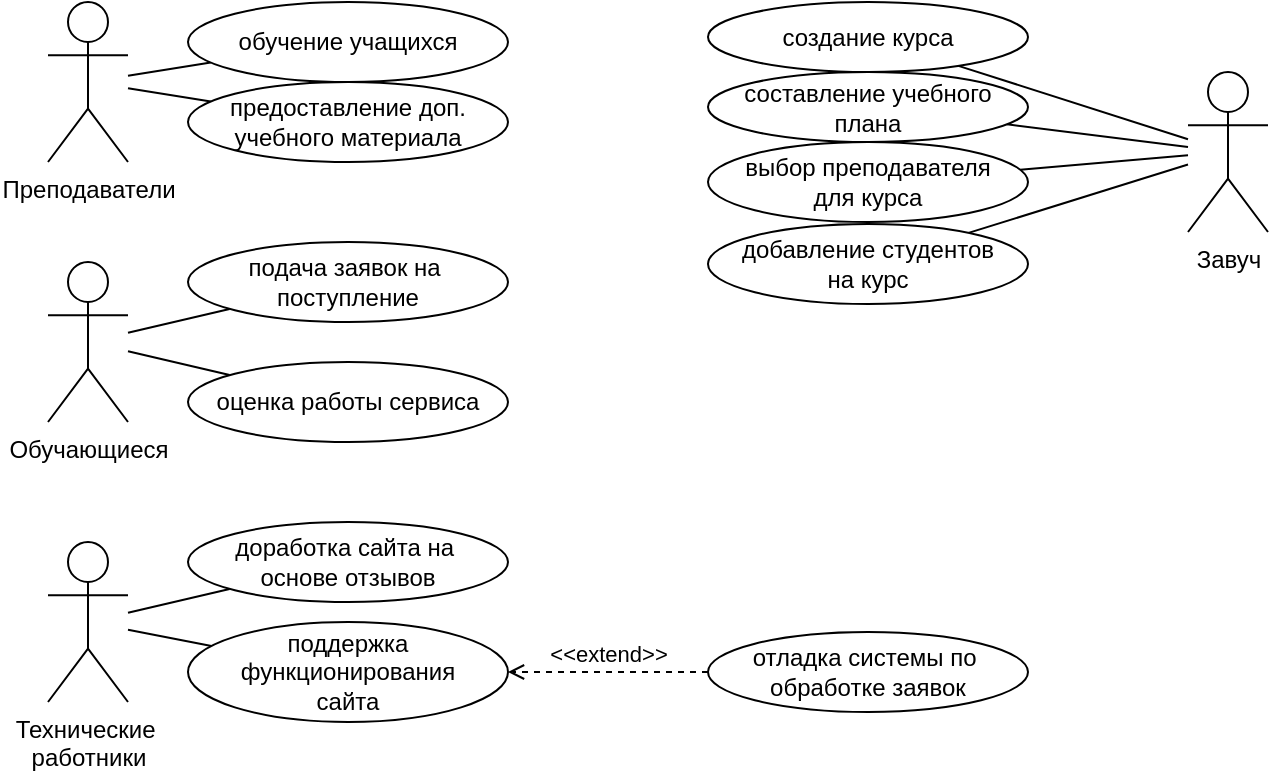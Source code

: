<mxfile version="15.3.0" type="github">
  <diagram id="e25jnOVaxKvHYC8yiLxX" name="Page-1">
    <mxGraphModel dx="865" dy="413" grid="1" gridSize="10" guides="1" tooltips="1" connect="1" arrows="1" fold="1" page="1" pageScale="1" pageWidth="827" pageHeight="1169" math="0" shadow="0">
      <root>
        <mxCell id="0" />
        <mxCell id="1" parent="0" />
        <mxCell id="fZhwSwcIy2WnvR9DnaSz-1" value="Преподаватели" style="shape=umlActor;verticalLabelPosition=bottom;verticalAlign=top;html=1;outlineConnect=0;" parent="1" vertex="1">
          <mxGeometry x="160" y="50" width="40" height="80" as="geometry" />
        </mxCell>
        <mxCell id="fZhwSwcIy2WnvR9DnaSz-2" value="Обучающиеся" style="shape=umlActor;verticalLabelPosition=bottom;verticalAlign=top;html=1;outlineConnect=0;" parent="1" vertex="1">
          <mxGeometry x="160" y="180" width="40" height="80" as="geometry" />
        </mxCell>
        <mxCell id="fZhwSwcIy2WnvR9DnaSz-3" value="Технические&amp;nbsp;&lt;br&gt;работники" style="shape=umlActor;verticalLabelPosition=bottom;verticalAlign=top;html=1;outlineConnect=0;" parent="1" vertex="1">
          <mxGeometry x="160" y="320" width="40" height="80" as="geometry" />
        </mxCell>
        <mxCell id="ibrE2urBBhUjbJtS3a53-1" style="rounded=0;orthogonalLoop=1;jettySize=auto;html=1;endArrow=none;endFill=0;" edge="1" parent="1" source="fZhwSwcIy2WnvR9DnaSz-4" target="fZhwSwcIy2WnvR9DnaSz-13">
          <mxGeometry relative="1" as="geometry" />
        </mxCell>
        <mxCell id="fZhwSwcIy2WnvR9DnaSz-4" value="Завуч" style="shape=umlActor;verticalLabelPosition=bottom;verticalAlign=top;html=1;outlineConnect=0;" parent="1" vertex="1">
          <mxGeometry x="730" y="85" width="40" height="80" as="geometry" />
        </mxCell>
        <mxCell id="ibrE2urBBhUjbJtS3a53-5" value="" style="edgeStyle=none;rounded=0;orthogonalLoop=1;jettySize=auto;html=1;endArrow=none;endFill=0;" edge="1" parent="1" source="fZhwSwcIy2WnvR9DnaSz-6" target="fZhwSwcIy2WnvR9DnaSz-1">
          <mxGeometry relative="1" as="geometry" />
        </mxCell>
        <mxCell id="fZhwSwcIy2WnvR9DnaSz-6" value="обучение учащихся" style="ellipse;whiteSpace=wrap;html=1;" parent="1" vertex="1">
          <mxGeometry x="230" y="50" width="160" height="40" as="geometry" />
        </mxCell>
        <mxCell id="ibrE2urBBhUjbJtS3a53-6" value="" style="edgeStyle=none;rounded=0;orthogonalLoop=1;jettySize=auto;html=1;endArrow=none;endFill=0;" edge="1" parent="1" source="fZhwSwcIy2WnvR9DnaSz-7" target="fZhwSwcIy2WnvR9DnaSz-1">
          <mxGeometry relative="1" as="geometry" />
        </mxCell>
        <mxCell id="fZhwSwcIy2WnvR9DnaSz-7" value="предоставление доп.&lt;br&gt;учебного материала" style="ellipse;whiteSpace=wrap;html=1;" parent="1" vertex="1">
          <mxGeometry x="230" y="90" width="160" height="40" as="geometry" />
        </mxCell>
        <mxCell id="ibrE2urBBhUjbJtS3a53-7" value="" style="edgeStyle=none;rounded=0;orthogonalLoop=1;jettySize=auto;html=1;endArrow=none;endFill=0;" edge="1" parent="1" source="fZhwSwcIy2WnvR9DnaSz-8" target="fZhwSwcIy2WnvR9DnaSz-2">
          <mxGeometry relative="1" as="geometry" />
        </mxCell>
        <mxCell id="fZhwSwcIy2WnvR9DnaSz-8" value="подача заявок на&amp;nbsp;&lt;br&gt;поступление" style="ellipse;whiteSpace=wrap;html=1;" parent="1" vertex="1">
          <mxGeometry x="230" y="170" width="160" height="40" as="geometry" />
        </mxCell>
        <mxCell id="ibrE2urBBhUjbJtS3a53-8" value="" style="edgeStyle=none;rounded=0;orthogonalLoop=1;jettySize=auto;html=1;endArrow=none;endFill=0;" edge="1" parent="1" source="fZhwSwcIy2WnvR9DnaSz-9" target="fZhwSwcIy2WnvR9DnaSz-2">
          <mxGeometry relative="1" as="geometry" />
        </mxCell>
        <mxCell id="fZhwSwcIy2WnvR9DnaSz-9" value="оценка работы сервиса" style="ellipse;whiteSpace=wrap;html=1;" parent="1" vertex="1">
          <mxGeometry x="230" y="230" width="160" height="40" as="geometry" />
        </mxCell>
        <mxCell id="ibrE2urBBhUjbJtS3a53-9" value="" style="edgeStyle=none;rounded=0;orthogonalLoop=1;jettySize=auto;html=1;endArrow=none;endFill=0;" edge="1" parent="1" source="fZhwSwcIy2WnvR9DnaSz-10" target="fZhwSwcIy2WnvR9DnaSz-3">
          <mxGeometry relative="1" as="geometry" />
        </mxCell>
        <mxCell id="fZhwSwcIy2WnvR9DnaSz-10" value="доработка сайта на&amp;nbsp;&lt;br&gt;основе отзывов" style="ellipse;whiteSpace=wrap;html=1;" parent="1" vertex="1">
          <mxGeometry x="230" y="310" width="160" height="40" as="geometry" />
        </mxCell>
        <mxCell id="fZhwSwcIy2WnvR9DnaSz-11" value="отладка системы по&amp;nbsp;&lt;br&gt;обработке заявок" style="ellipse;whiteSpace=wrap;html=1;" parent="1" vertex="1">
          <mxGeometry x="490" y="365" width="160" height="40" as="geometry" />
        </mxCell>
        <mxCell id="ibrE2urBBhUjbJtS3a53-11" value="" style="edgeStyle=none;rounded=0;orthogonalLoop=1;jettySize=auto;html=1;endArrow=none;endFill=0;" edge="1" parent="1" source="fZhwSwcIy2WnvR9DnaSz-12" target="fZhwSwcIy2WnvR9DnaSz-3">
          <mxGeometry relative="1" as="geometry" />
        </mxCell>
        <mxCell id="fZhwSwcIy2WnvR9DnaSz-12" value="поддержка функционирования&lt;br&gt;сайта" style="ellipse;whiteSpace=wrap;html=1;" parent="1" vertex="1">
          <mxGeometry x="230" y="360" width="160" height="50" as="geometry" />
        </mxCell>
        <mxCell id="fZhwSwcIy2WnvR9DnaSz-13" value="создание курса" style="ellipse;whiteSpace=wrap;html=1;" parent="1" vertex="1">
          <mxGeometry x="490" y="50" width="160" height="35" as="geometry" />
        </mxCell>
        <mxCell id="ibrE2urBBhUjbJtS3a53-2" value="" style="edgeStyle=none;rounded=0;orthogonalLoop=1;jettySize=auto;html=1;endArrow=none;endFill=0;" edge="1" parent="1" source="fZhwSwcIy2WnvR9DnaSz-14" target="fZhwSwcIy2WnvR9DnaSz-4">
          <mxGeometry relative="1" as="geometry" />
        </mxCell>
        <mxCell id="fZhwSwcIy2WnvR9DnaSz-14" value="составление учебного&lt;br&gt;плана" style="ellipse;whiteSpace=wrap;html=1;" parent="1" vertex="1">
          <mxGeometry x="490" y="85" width="160" height="35" as="geometry" />
        </mxCell>
        <mxCell id="ibrE2urBBhUjbJtS3a53-3" value="" style="edgeStyle=none;rounded=0;orthogonalLoop=1;jettySize=auto;html=1;endArrow=none;endFill=0;" edge="1" parent="1" source="fZhwSwcIy2WnvR9DnaSz-15" target="fZhwSwcIy2WnvR9DnaSz-4">
          <mxGeometry relative="1" as="geometry" />
        </mxCell>
        <mxCell id="fZhwSwcIy2WnvR9DnaSz-15" value="выбор преподавателя&lt;br&gt;для курса" style="ellipse;whiteSpace=wrap;html=1;" parent="1" vertex="1">
          <mxGeometry x="490" y="120" width="160" height="40" as="geometry" />
        </mxCell>
        <mxCell id="ibrE2urBBhUjbJtS3a53-4" value="" style="edgeStyle=none;rounded=0;orthogonalLoop=1;jettySize=auto;html=1;endArrow=none;endFill=0;" edge="1" parent="1" source="fZhwSwcIy2WnvR9DnaSz-17" target="fZhwSwcIy2WnvR9DnaSz-4">
          <mxGeometry relative="1" as="geometry" />
        </mxCell>
        <mxCell id="fZhwSwcIy2WnvR9DnaSz-17" value="добавление студентов&lt;br&gt;на курс" style="ellipse;whiteSpace=wrap;html=1;" parent="1" vertex="1">
          <mxGeometry x="490" y="161" width="160" height="40" as="geometry" />
        </mxCell>
        <mxCell id="ibrE2urBBhUjbJtS3a53-12" value="&amp;lt;&amp;lt;extend&amp;gt;&amp;gt;" style="html=1;verticalAlign=bottom;labelBackgroundColor=none;endArrow=open;endFill=0;dashed=1;" edge="1" parent="1" source="fZhwSwcIy2WnvR9DnaSz-11" target="fZhwSwcIy2WnvR9DnaSz-12">
          <mxGeometry width="160" relative="1" as="geometry">
            <mxPoint x="450" y="330" as="sourcePoint" />
            <mxPoint x="610" y="330" as="targetPoint" />
          </mxGeometry>
        </mxCell>
      </root>
    </mxGraphModel>
  </diagram>
</mxfile>
